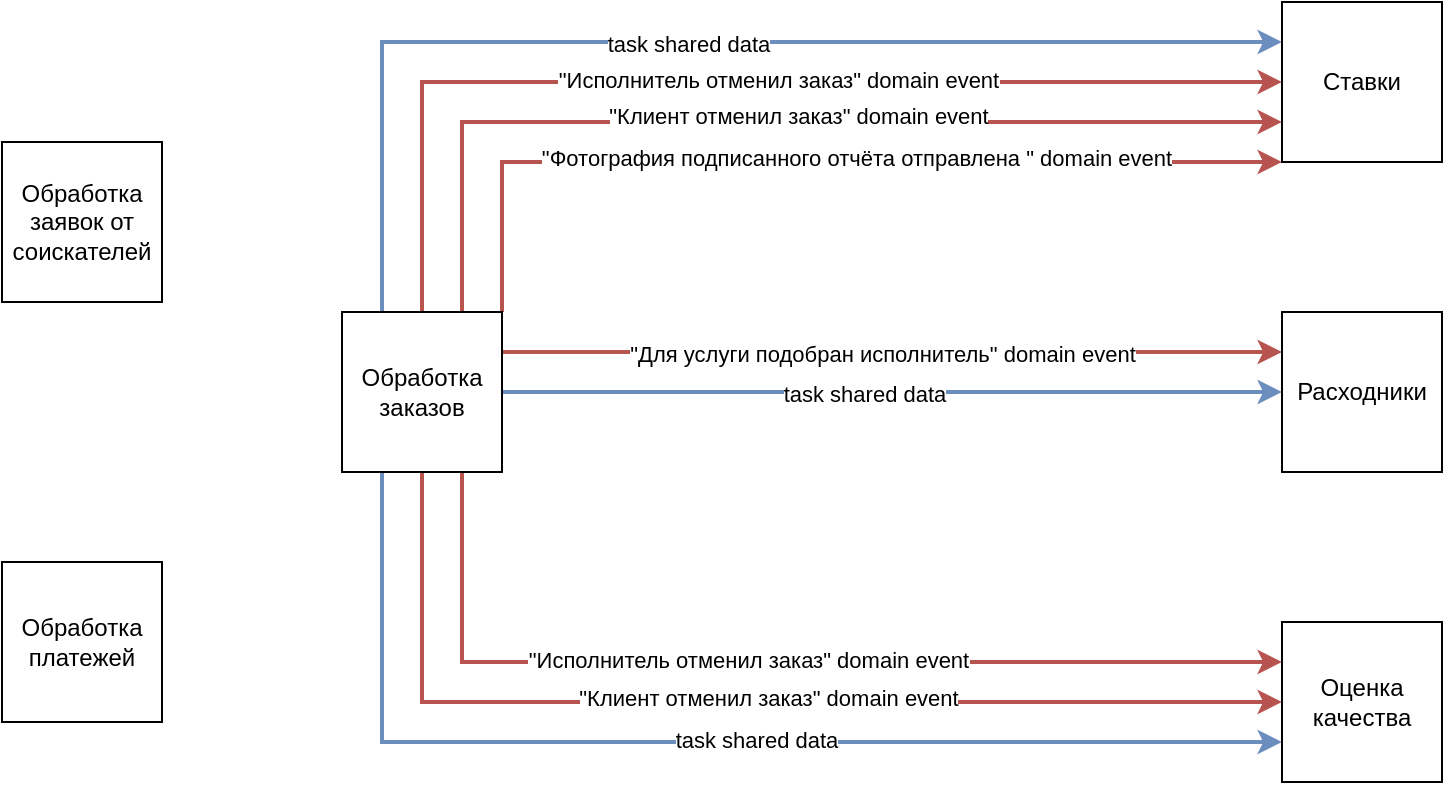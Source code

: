 <mxfile version="26.0.4">
  <diagram name="Страница — 1" id="VoO985jPRH64fFYadprU">
    <mxGraphModel dx="1035" dy="756" grid="1" gridSize="10" guides="1" tooltips="1" connect="1" arrows="1" fold="1" page="1" pageScale="1" pageWidth="827" pageHeight="1169" math="0" shadow="0">
      <root>
        <mxCell id="0" />
        <mxCell id="1" parent="0" />
        <mxCell id="FXwzLCWcbfkPv1vozMQk-4" value="Обработка заявок от соискателей" style="whiteSpace=wrap;html=1;aspect=fixed;" vertex="1" parent="1">
          <mxGeometry x="160" y="420" width="80" height="80" as="geometry" />
        </mxCell>
        <mxCell id="FXwzLCWcbfkPv1vozMQk-10" style="edgeStyle=orthogonalEdgeStyle;rounded=0;orthogonalLoop=1;jettySize=auto;html=1;entryX=0;entryY=0.5;entryDx=0;entryDy=0;fillColor=#dae8fc;strokeColor=#6c8ebf;strokeWidth=2;" edge="1" parent="1" source="FXwzLCWcbfkPv1vozMQk-5" target="FXwzLCWcbfkPv1vozMQk-6">
          <mxGeometry relative="1" as="geometry" />
        </mxCell>
        <mxCell id="FXwzLCWcbfkPv1vozMQk-11" value="task shared data" style="edgeLabel;html=1;align=center;verticalAlign=middle;resizable=0;points=[];" vertex="1" connectable="0" parent="FXwzLCWcbfkPv1vozMQk-10">
          <mxGeometry x="-0.073" y="-1" relative="1" as="geometry">
            <mxPoint as="offset" />
          </mxGeometry>
        </mxCell>
        <mxCell id="FXwzLCWcbfkPv1vozMQk-12" style="edgeStyle=orthogonalEdgeStyle;rounded=0;orthogonalLoop=1;jettySize=auto;html=1;entryX=0;entryY=0.75;entryDx=0;entryDy=0;strokeColor=#6c8ebf;strokeWidth=2;align=center;verticalAlign=middle;fontFamily=Helvetica;fontSize=11;fontColor=default;labelBackgroundColor=default;endArrow=classic;fillColor=#dae8fc;exitX=0.25;exitY=1;exitDx=0;exitDy=0;" edge="1" parent="1" source="FXwzLCWcbfkPv1vozMQk-5" target="FXwzLCWcbfkPv1vozMQk-8">
          <mxGeometry relative="1" as="geometry">
            <Array as="points">
              <mxPoint x="350" y="720" />
            </Array>
          </mxGeometry>
        </mxCell>
        <mxCell id="FXwzLCWcbfkPv1vozMQk-13" value="task shared data" style="edgeLabel;html=1;align=center;verticalAlign=middle;resizable=0;points=[];rounded=0;strokeColor=#6c8ebf;strokeWidth=2;fontFamily=Helvetica;fontSize=11;fontColor=default;labelBackgroundColor=default;fillColor=#dae8fc;" vertex="1" connectable="0" parent="FXwzLCWcbfkPv1vozMQk-12">
          <mxGeometry x="0.373" y="1" relative="1" as="geometry">
            <mxPoint x="-80" as="offset" />
          </mxGeometry>
        </mxCell>
        <mxCell id="FXwzLCWcbfkPv1vozMQk-14" style="edgeStyle=orthogonalEdgeStyle;rounded=0;orthogonalLoop=1;jettySize=auto;html=1;entryX=0;entryY=0.25;entryDx=0;entryDy=0;strokeColor=#6c8ebf;strokeWidth=2;align=center;verticalAlign=middle;fontFamily=Helvetica;fontSize=11;fontColor=default;labelBackgroundColor=default;endArrow=classic;fillColor=#dae8fc;exitX=0.25;exitY=0;exitDx=0;exitDy=0;" edge="1" parent="1" source="FXwzLCWcbfkPv1vozMQk-5" target="FXwzLCWcbfkPv1vozMQk-9">
          <mxGeometry relative="1" as="geometry" />
        </mxCell>
        <mxCell id="FXwzLCWcbfkPv1vozMQk-15" value="task shared data" style="edgeLabel;html=1;align=center;verticalAlign=middle;resizable=0;points=[];rounded=0;strokeColor=#6c8ebf;strokeWidth=2;fontFamily=Helvetica;fontSize=11;fontColor=default;labelBackgroundColor=default;fillColor=#dae8fc;" vertex="1" connectable="0" parent="FXwzLCWcbfkPv1vozMQk-14">
          <mxGeometry x="-0.015" y="-1" relative="1" as="geometry">
            <mxPoint as="offset" />
          </mxGeometry>
        </mxCell>
        <mxCell id="FXwzLCWcbfkPv1vozMQk-16" style="edgeStyle=orthogonalEdgeStyle;rounded=0;orthogonalLoop=1;jettySize=auto;html=1;entryX=0;entryY=0.25;entryDx=0;entryDy=0;strokeWidth=2;fillColor=#f8cecc;strokeColor=#b85450;exitX=1;exitY=0.25;exitDx=0;exitDy=0;" edge="1" parent="1" source="FXwzLCWcbfkPv1vozMQk-5" target="FXwzLCWcbfkPv1vozMQk-6">
          <mxGeometry relative="1" as="geometry">
            <mxPoint x="410" y="380" as="sourcePoint" />
            <Array as="points">
              <mxPoint x="630" y="525" />
              <mxPoint x="630" y="525" />
            </Array>
          </mxGeometry>
        </mxCell>
        <mxCell id="FXwzLCWcbfkPv1vozMQk-17" value="&quot;Для услуги подобран исполнитель&quot; domain event" style="edgeLabel;html=1;align=center;verticalAlign=middle;resizable=0;points=[];" vertex="1" connectable="0" parent="FXwzLCWcbfkPv1vozMQk-16">
          <mxGeometry x="-0.025" y="-1" relative="1" as="geometry">
            <mxPoint as="offset" />
          </mxGeometry>
        </mxCell>
        <mxCell id="FXwzLCWcbfkPv1vozMQk-18" style="edgeStyle=orthogonalEdgeStyle;rounded=0;orthogonalLoop=1;jettySize=auto;html=1;exitX=0.5;exitY=1;exitDx=0;exitDy=0;entryX=0;entryY=0.5;entryDx=0;entryDy=0;strokeColor=#b85450;strokeWidth=2;align=center;verticalAlign=middle;fontFamily=Helvetica;fontSize=11;fontColor=default;labelBackgroundColor=default;endArrow=classic;fillColor=#f8cecc;" edge="1" parent="1" source="FXwzLCWcbfkPv1vozMQk-5" target="FXwzLCWcbfkPv1vozMQk-8">
          <mxGeometry relative="1" as="geometry">
            <Array as="points">
              <mxPoint x="370" y="700" />
            </Array>
          </mxGeometry>
        </mxCell>
        <mxCell id="FXwzLCWcbfkPv1vozMQk-19" value="&quot;Клиент отменил заказ&quot; domain event" style="edgeLabel;html=1;align=center;verticalAlign=middle;resizable=0;points=[];" vertex="1" connectable="0" parent="FXwzLCWcbfkPv1vozMQk-18">
          <mxGeometry x="-0.017" y="2" relative="1" as="geometry">
            <mxPoint x="20" as="offset" />
          </mxGeometry>
        </mxCell>
        <mxCell id="FXwzLCWcbfkPv1vozMQk-20" style="edgeStyle=orthogonalEdgeStyle;rounded=0;orthogonalLoop=1;jettySize=auto;html=1;exitX=0.75;exitY=1;exitDx=0;exitDy=0;entryX=0;entryY=0.25;entryDx=0;entryDy=0;strokeColor=#b85450;strokeWidth=2;align=center;verticalAlign=middle;fontFamily=Helvetica;fontSize=11;fontColor=default;labelBackgroundColor=default;endArrow=classic;fillColor=#f8cecc;" edge="1" parent="1" source="FXwzLCWcbfkPv1vozMQk-5" target="FXwzLCWcbfkPv1vozMQk-8">
          <mxGeometry relative="1" as="geometry">
            <Array as="points">
              <mxPoint x="390" y="680" />
            </Array>
          </mxGeometry>
        </mxCell>
        <mxCell id="FXwzLCWcbfkPv1vozMQk-21" value="&quot;Исполнитель отменил заказ&quot; domain event" style="edgeLabel;html=1;align=center;verticalAlign=middle;resizable=0;points=[];rounded=0;strokeColor=#b85450;strokeWidth=2;fontFamily=Helvetica;fontSize=11;fontColor=default;labelBackgroundColor=default;fillColor=#f8cecc;" vertex="1" connectable="0" parent="FXwzLCWcbfkPv1vozMQk-20">
          <mxGeometry x="-0.308" y="1" relative="1" as="geometry">
            <mxPoint x="63" as="offset" />
          </mxGeometry>
        </mxCell>
        <mxCell id="FXwzLCWcbfkPv1vozMQk-22" style="edgeStyle=orthogonalEdgeStyle;rounded=0;orthogonalLoop=1;jettySize=auto;html=1;strokeColor=#b85450;strokeWidth=2;align=center;verticalAlign=middle;fontFamily=Helvetica;fontSize=11;fontColor=default;labelBackgroundColor=default;endArrow=classic;fillColor=#f8cecc;entryX=0;entryY=0.5;entryDx=0;entryDy=0;" edge="1" parent="1" source="FXwzLCWcbfkPv1vozMQk-5" target="FXwzLCWcbfkPv1vozMQk-9">
          <mxGeometry relative="1" as="geometry">
            <mxPoint x="680" y="420" as="targetPoint" />
            <Array as="points">
              <mxPoint x="370" y="390" />
            </Array>
          </mxGeometry>
        </mxCell>
        <mxCell id="FXwzLCWcbfkPv1vozMQk-24" value="&quot;Исполнитель отменил заказ&quot; domain event" style="edgeLabel;html=1;align=center;verticalAlign=middle;resizable=0;points=[];" vertex="1" connectable="0" parent="FXwzLCWcbfkPv1vozMQk-22">
          <mxGeometry x="-0.329" y="-3" relative="1" as="geometry">
            <mxPoint x="110" y="-4" as="offset" />
          </mxGeometry>
        </mxCell>
        <mxCell id="FXwzLCWcbfkPv1vozMQk-25" style="edgeStyle=orthogonalEdgeStyle;rounded=0;orthogonalLoop=1;jettySize=auto;html=1;exitX=0.75;exitY=0;exitDx=0;exitDy=0;entryX=0;entryY=0.75;entryDx=0;entryDy=0;strokeColor=#b85450;strokeWidth=2;align=center;verticalAlign=middle;fontFamily=Helvetica;fontSize=11;fontColor=default;labelBackgroundColor=default;endArrow=classic;fillColor=#f8cecc;" edge="1" parent="1" source="FXwzLCWcbfkPv1vozMQk-5" target="FXwzLCWcbfkPv1vozMQk-9">
          <mxGeometry relative="1" as="geometry">
            <Array as="points">
              <mxPoint x="390" y="410" />
            </Array>
          </mxGeometry>
        </mxCell>
        <mxCell id="FXwzLCWcbfkPv1vozMQk-26" value="&quot;Клиент отменил заказ&quot; domain event" style="edgeLabel;html=1;align=center;verticalAlign=middle;resizable=0;points=[];rounded=0;strokeColor=#b85450;strokeWidth=2;fontFamily=Helvetica;fontSize=11;fontColor=default;labelBackgroundColor=default;fillColor=#f8cecc;" vertex="1" connectable="0" parent="FXwzLCWcbfkPv1vozMQk-25">
          <mxGeometry x="-0.552" y="3" relative="1" as="geometry">
            <mxPoint x="150" as="offset" />
          </mxGeometry>
        </mxCell>
        <mxCell id="FXwzLCWcbfkPv1vozMQk-29" style="edgeStyle=orthogonalEdgeStyle;rounded=0;orthogonalLoop=1;jettySize=auto;html=1;exitX=1;exitY=0;exitDx=0;exitDy=0;entryX=0;entryY=1;entryDx=0;entryDy=0;strokeColor=#b85450;strokeWidth=2;align=center;verticalAlign=middle;fontFamily=Helvetica;fontSize=11;fontColor=default;labelBackgroundColor=default;endArrow=classic;fillColor=#f8cecc;" edge="1" parent="1" source="FXwzLCWcbfkPv1vozMQk-5" target="FXwzLCWcbfkPv1vozMQk-9">
          <mxGeometry relative="1" as="geometry">
            <Array as="points">
              <mxPoint x="410" y="430" />
            </Array>
          </mxGeometry>
        </mxCell>
        <mxCell id="FXwzLCWcbfkPv1vozMQk-31" value="&quot;&lt;span style=&quot;background-color: light-dark(#ffffff, var(--ge-dark-color, #121212)); color: light-dark(rgb(0, 0, 0), rgb(255, 255, 255));&quot;&gt;Фотография&amp;nbsp;&lt;/span&gt;&lt;span style=&quot;background-color: light-dark(#ffffff, var(--ge-dark-color, #121212)); color: light-dark(rgb(0, 0, 0), rgb(255, 255, 255));&quot;&gt;подписанного отчёта&amp;nbsp;&lt;/span&gt;&lt;span style=&quot;color: light-dark(rgb(0, 0, 0), rgb(255, 255, 255)); background-color: light-dark(#ffffff, var(--ge-dark-color, #121212));&quot;&gt;отправлена&lt;/span&gt;&lt;span style=&quot;color: light-dark(rgb(0, 0, 0), rgb(255, 255, 255)); background-color: light-dark(#ffffff, var(--ge-dark-color, #121212));&quot;&gt;&amp;nbsp;&quot; domain event&lt;/span&gt;" style="edgeLabel;html=1;align=center;verticalAlign=middle;resizable=0;points=[];" vertex="1" connectable="0" parent="FXwzLCWcbfkPv1vozMQk-29">
          <mxGeometry x="-0.817" y="-1" relative="1" as="geometry">
            <mxPoint x="176" y="-35" as="offset" />
          </mxGeometry>
        </mxCell>
        <mxCell id="FXwzLCWcbfkPv1vozMQk-5" value="Обработка заказов" style="whiteSpace=wrap;html=1;aspect=fixed;" vertex="1" parent="1">
          <mxGeometry x="330" y="505" width="80" height="80" as="geometry" />
        </mxCell>
        <mxCell id="FXwzLCWcbfkPv1vozMQk-6" value="Расходники" style="whiteSpace=wrap;html=1;aspect=fixed;" vertex="1" parent="1">
          <mxGeometry x="800" y="505" width="80" height="80" as="geometry" />
        </mxCell>
        <mxCell id="FXwzLCWcbfkPv1vozMQk-7" value="Обработка платежей" style="whiteSpace=wrap;html=1;aspect=fixed;" vertex="1" parent="1">
          <mxGeometry x="160" y="630" width="80" height="80" as="geometry" />
        </mxCell>
        <mxCell id="FXwzLCWcbfkPv1vozMQk-8" value="Оценка качества" style="whiteSpace=wrap;html=1;aspect=fixed;" vertex="1" parent="1">
          <mxGeometry x="800" y="660" width="80" height="80" as="geometry" />
        </mxCell>
        <mxCell id="FXwzLCWcbfkPv1vozMQk-9" value="Ставки" style="whiteSpace=wrap;html=1;aspect=fixed;" vertex="1" parent="1">
          <mxGeometry x="800" y="350" width="80" height="80" as="geometry" />
        </mxCell>
      </root>
    </mxGraphModel>
  </diagram>
</mxfile>
